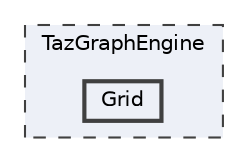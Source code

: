 digraph "/mnt/c/Users/lefte/Mujin/MastersThesis/Taz/TazGraph/TazGraphEngine/Grid"
{
 // LATEX_PDF_SIZE
  bgcolor="transparent";
  edge [fontname=Helvetica,fontsize=10,labelfontname=Helvetica,labelfontsize=10];
  node [fontname=Helvetica,fontsize=10,shape=box,height=0.2,width=0.4];
  compound=true
  subgraph clusterdir_b651ad071ea0015b9e78c24c646b3ca0 {
    graph [ bgcolor="#edf0f7", pencolor="grey25", label="TazGraphEngine", fontname=Helvetica,fontsize=10 style="filled,dashed", URL="dir_b651ad071ea0015b9e78c24c646b3ca0.html",tooltip=""]
  dir_b0f9e0e425a5d8ce6b6a1376112e349d [label="Grid", fillcolor="#edf0f7", color="grey25", style="filled,bold", URL="dir_b0f9e0e425a5d8ce6b6a1376112e349d.html",tooltip=""];
  }
}
